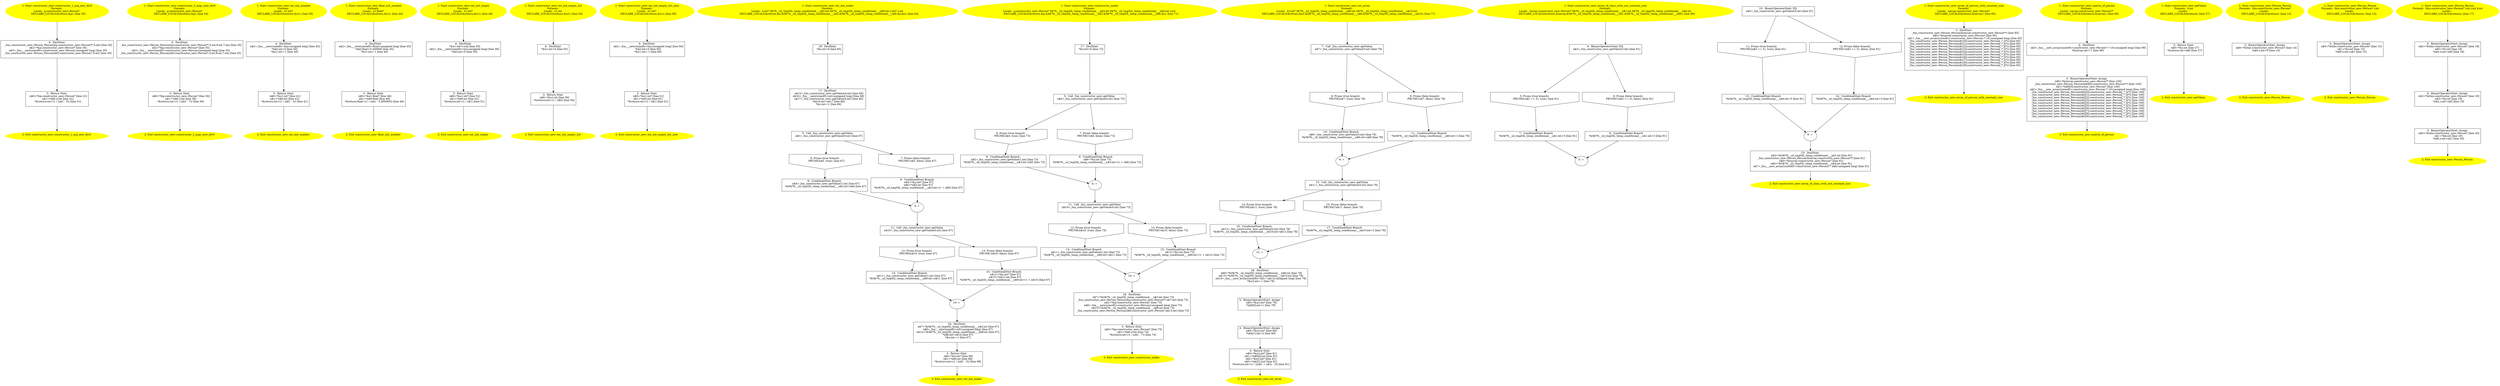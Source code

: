 /* @generated */
digraph iCFG {
"constructor_1_arg_new_div0#constructor_new#_ZN15constructor_new26constructor_1_arg_new_div0Ev.e48b160e92759af5ada2d63fe2aea4ef_1" [label="1: Start constructor_new::constructor_1_arg_new_div0\nFormals: \nLocals:  p:constructor_new::Person* \n   DECLARE_LOCALS(&return,&p); [line 29]\n " color=yellow style=filled]
	

	 "constructor_1_arg_new_div0#constructor_new#_ZN15constructor_new26constructor_1_arg_new_div0Ev.e48b160e92759af5ada2d63fe2aea4ef_1" -> "constructor_1_arg_new_div0#constructor_new#_ZN15constructor_new26constructor_1_arg_new_div0Ev.e48b160e92759af5ada2d63fe2aea4ef_4" ;
"constructor_1_arg_new_div0#constructor_new#_ZN15constructor_new26constructor_1_arg_new_div0Ev.e48b160e92759af5ada2d63fe2aea4ef_2" [label="2: Exit constructor_new::constructor_1_arg_new_div0 \n  " color=yellow style=filled]
	

"constructor_1_arg_new_div0#constructor_new#_ZN15constructor_new26constructor_1_arg_new_div0Ev.e48b160e92759af5ada2d63fe2aea4ef_3" [label="3:  Return Stmt \n   n$0=*&p:constructor_new::Person* [line 31]\n  n$1=*n$0.x:int [line 31]\n  *&return:int=(1 / (n$1 - 5)) [line 31]\n " shape="box"]
	

	 "constructor_1_arg_new_div0#constructor_new#_ZN15constructor_new26constructor_1_arg_new_div0Ev.e48b160e92759af5ada2d63fe2aea4ef_3" -> "constructor_1_arg_new_div0#constructor_new#_ZN15constructor_new26constructor_1_arg_new_div0Ev.e48b160e92759af5ada2d63fe2aea4ef_2" ;
"constructor_1_arg_new_div0#constructor_new#_ZN15constructor_new26constructor_1_arg_new_div0Ev.e48b160e92759af5ada2d63fe2aea4ef_4" [label="4:  DeclStmt \n   _fun_constructor_new::Person_Person(&p:constructor_new::Person**,5:int) [line 30]\n  n$2=*&p:constructor_new::Person* [line 30]\n  n$3=_fun___new(sizeof(t=constructor_new::Person):unsigned long) [line 30]\n  _fun_constructor_new::Person_Person(n$3:constructor_new::Person*,5:int) [line 30]\n " shape="box"]
	

	 "constructor_1_arg_new_div0#constructor_new#_ZN15constructor_new26constructor_1_arg_new_div0Ev.e48b160e92759af5ada2d63fe2aea4ef_4" -> "constructor_1_arg_new_div0#constructor_new#_ZN15constructor_new26constructor_1_arg_new_div0Ev.e48b160e92759af5ada2d63fe2aea4ef_3" ;
"constructor_3_args_new_div0#constructor_new#_ZN15constructor_new27constructor_3_args_new_div0Ev.df5aeff70858c5bbb476055a2255d835_1" [label="1: Start constructor_new::constructor_3_args_new_div0\nFormals: \nLocals:  p:constructor_new::Person* \n   DECLARE_LOCALS(&return,&p); [line 34]\n " color=yellow style=filled]
	

	 "constructor_3_args_new_div0#constructor_new#_ZN15constructor_new27constructor_3_args_new_div0Ev.df5aeff70858c5bbb476055a2255d835_1" -> "constructor_3_args_new_div0#constructor_new#_ZN15constructor_new27constructor_3_args_new_div0Ev.df5aeff70858c5bbb476055a2255d835_4" ;
"constructor_3_args_new_div0#constructor_new#_ZN15constructor_new27constructor_3_args_new_div0Ev.df5aeff70858c5bbb476055a2255d835_2" [label="2: Exit constructor_new::constructor_3_args_new_div0 \n  " color=yellow style=filled]
	

"constructor_3_args_new_div0#constructor_new#_ZN15constructor_new27constructor_3_args_new_div0Ev.df5aeff70858c5bbb476055a2255d835_3" [label="3:  Return Stmt \n   n$0=*&p:constructor_new::Person* [line 36]\n  n$1=*n$0.z:int [line 36]\n  *&return:int=(1 / (n$1 - 7)) [line 36]\n " shape="box"]
	

	 "constructor_3_args_new_div0#constructor_new#_ZN15constructor_new27constructor_3_args_new_div0Ev.df5aeff70858c5bbb476055a2255d835_3" -> "constructor_3_args_new_div0#constructor_new#_ZN15constructor_new27constructor_3_args_new_div0Ev.df5aeff70858c5bbb476055a2255d835_2" ;
"constructor_3_args_new_div0#constructor_new#_ZN15constructor_new27constructor_3_args_new_div0Ev.df5aeff70858c5bbb476055a2255d835_4" [label="4:  DeclStmt \n   _fun_constructor_new::Person_Person(&p:constructor_new::Person**,5:int,6:int,7:int) [line 35]\n  n$2=*&p:constructor_new::Person* [line 35]\n  n$3=_fun___new(sizeof(t=constructor_new::Person):unsigned long) [line 35]\n  _fun_constructor_new::Person_Person(n$3:constructor_new::Person*,5:int,6:int,7:int) [line 35]\n " shape="box"]
	

	 "constructor_3_args_new_div0#constructor_new#_ZN15constructor_new27constructor_3_args_new_div0Ev.df5aeff70858c5bbb476055a2255d835_4" -> "constructor_3_args_new_div0#constructor_new#_ZN15constructor_new27constructor_3_args_new_div0Ev.df5aeff70858c5bbb476055a2255d835_3" ;
"int_init_number#constructor_new#_ZN15constructor_new15int_init_numberEv.74f74b86aa6fe41870b0bdfc0065a8d9_1" [label="1: Start constructor_new::int_init_number\nFormals: \nLocals:  x1:int* \n   DECLARE_LOCALS(&return,&x1); [line 39]\n " color=yellow style=filled]
	

	 "int_init_number#constructor_new#_ZN15constructor_new15int_init_numberEv.74f74b86aa6fe41870b0bdfc0065a8d9_1" -> "int_init_number#constructor_new#_ZN15constructor_new15int_init_numberEv.74f74b86aa6fe41870b0bdfc0065a8d9_4" ;
"int_init_number#constructor_new#_ZN15constructor_new15int_init_numberEv.74f74b86aa6fe41870b0bdfc0065a8d9_2" [label="2: Exit constructor_new::int_init_number \n  " color=yellow style=filled]
	

"int_init_number#constructor_new#_ZN15constructor_new15int_init_numberEv.74f74b86aa6fe41870b0bdfc0065a8d9_3" [label="3:  Return Stmt \n   n$0=*&x1:int* [line 41]\n  n$1=*n$0:int [line 41]\n  *&return:int=(1 / (n$1 - 5)) [line 41]\n " shape="box"]
	

	 "int_init_number#constructor_new#_ZN15constructor_new15int_init_numberEv.74f74b86aa6fe41870b0bdfc0065a8d9_3" -> "int_init_number#constructor_new#_ZN15constructor_new15int_init_numberEv.74f74b86aa6fe41870b0bdfc0065a8d9_2" ;
"int_init_number#constructor_new#_ZN15constructor_new15int_init_numberEv.74f74b86aa6fe41870b0bdfc0065a8d9_4" [label="4:  DeclStmt \n   n$2=_fun___new(sizeof(t=int):unsigned long) [line 40]\n  *n$2:int=5 [line 40]\n  *&x1:int=-1 [line 40]\n " shape="box"]
	

	 "int_init_number#constructor_new#_ZN15constructor_new15int_init_numberEv.74f74b86aa6fe41870b0bdfc0065a8d9_4" -> "int_init_number#constructor_new#_ZN15constructor_new15int_init_numberEv.74f74b86aa6fe41870b0bdfc0065a8d9_3" ;
"float_init_number#constructor_new#_ZN15constructor_new17float_init_numberEv.9d2e3b49e4536b7a481871c0e17cf6ac_1" [label="1: Start constructor_new::float_init_number\nFormals: \nLocals:  x1:float* \n   DECLARE_LOCALS(&return,&x1); [line 44]\n " color=yellow style=filled]
	

	 "float_init_number#constructor_new#_ZN15constructor_new17float_init_numberEv.9d2e3b49e4536b7a481871c0e17cf6ac_1" -> "float_init_number#constructor_new#_ZN15constructor_new17float_init_numberEv.9d2e3b49e4536b7a481871c0e17cf6ac_4" ;
"float_init_number#constructor_new#_ZN15constructor_new17float_init_numberEv.9d2e3b49e4536b7a481871c0e17cf6ac_2" [label="2: Exit constructor_new::float_init_number \n  " color=yellow style=filled]
	

"float_init_number#constructor_new#_ZN15constructor_new17float_init_numberEv.9d2e3b49e4536b7a481871c0e17cf6ac_3" [label="3:  Return Stmt \n   n$0=*&x1:float* [line 46]\n  n$1=*n$0:float [line 46]\n  *&return:float=(1 / (n$1 - 5.400000)) [line 46]\n " shape="box"]
	

	 "float_init_number#constructor_new#_ZN15constructor_new17float_init_numberEv.9d2e3b49e4536b7a481871c0e17cf6ac_3" -> "float_init_number#constructor_new#_ZN15constructor_new17float_init_numberEv.9d2e3b49e4536b7a481871c0e17cf6ac_2" ;
"float_init_number#constructor_new#_ZN15constructor_new17float_init_numberEv.9d2e3b49e4536b7a481871c0e17cf6ac_4" [label="4:  DeclStmt \n   n$2=_fun___new(sizeof(t=float):unsigned long) [line 45]\n  *n$2:float=5.400000 [line 45]\n  *&x1:int=-1 [line 45]\n " shape="box"]
	

	 "float_init_number#constructor_new#_ZN15constructor_new17float_init_numberEv.9d2e3b49e4536b7a481871c0e17cf6ac_4" -> "float_init_number#constructor_new#_ZN15constructor_new17float_init_numberEv.9d2e3b49e4536b7a481871c0e17cf6ac_3" ;
"int_init_empty#constructor_new#_ZN15constructor_new14int_init_emptyEv.046a4172487408e1c4d40e2b9438262c_1" [label="1: Start constructor_new::int_init_empty\nFormals: \nLocals:  x1:int* \n   DECLARE_LOCALS(&return,&x1); [line 49]\n " color=yellow style=filled]
	

	 "int_init_empty#constructor_new#_ZN15constructor_new14int_init_emptyEv.046a4172487408e1c4d40e2b9438262c_1" -> "int_init_empty#constructor_new#_ZN15constructor_new14int_init_emptyEv.046a4172487408e1c4d40e2b9438262c_4" ;
"int_init_empty#constructor_new#_ZN15constructor_new14int_init_emptyEv.046a4172487408e1c4d40e2b9438262c_2" [label="2: Exit constructor_new::int_init_empty \n  " color=yellow style=filled]
	

"int_init_empty#constructor_new#_ZN15constructor_new14int_init_emptyEv.046a4172487408e1c4d40e2b9438262c_3" [label="3:  Return Stmt \n   n$0=*&x1:int* [line 51]\n  n$1=*n$0:int [line 51]\n  *&return:int=(1 / n$1) [line 51]\n " shape="box"]
	

	 "int_init_empty#constructor_new#_ZN15constructor_new14int_init_emptyEv.046a4172487408e1c4d40e2b9438262c_3" -> "int_init_empty#constructor_new#_ZN15constructor_new14int_init_emptyEv.046a4172487408e1c4d40e2b9438262c_2" ;
"int_init_empty#constructor_new#_ZN15constructor_new14int_init_emptyEv.046a4172487408e1c4d40e2b9438262c_4" [label="4:  DeclStmt \n   *&x1:int*=null [line 50]\n  n$2=_fun___new(sizeof(t=int):unsigned long) [line 50]\n  *n$2:int=0 [line 50]\n " shape="box"]
	

	 "int_init_empty#constructor_new#_ZN15constructor_new14int_init_emptyEv.046a4172487408e1c4d40e2b9438262c_4" -> "int_init_empty#constructor_new#_ZN15constructor_new14int_init_emptyEv.046a4172487408e1c4d40e2b9438262c_3" ;
"int_init_empty_list#constructor_new#_ZN15constructor_new19int_init_empty_listEv.539a74a5ac7fdfd34eda993532ee345e_1" [label="1: Start constructor_new::int_init_empty_list\nFormals: \nLocals:  x1:int \n   DECLARE_LOCALS(&return,&x1); [line 54]\n " color=yellow style=filled]
	

	 "int_init_empty_list#constructor_new#_ZN15constructor_new19int_init_empty_listEv.539a74a5ac7fdfd34eda993532ee345e_1" -> "int_init_empty_list#constructor_new#_ZN15constructor_new19int_init_empty_listEv.539a74a5ac7fdfd34eda993532ee345e_4" ;
"int_init_empty_list#constructor_new#_ZN15constructor_new19int_init_empty_listEv.539a74a5ac7fdfd34eda993532ee345e_2" [label="2: Exit constructor_new::int_init_empty_list \n  " color=yellow style=filled]
	

"int_init_empty_list#constructor_new#_ZN15constructor_new19int_init_empty_listEv.539a74a5ac7fdfd34eda993532ee345e_3" [label="3:  Return Stmt \n   n$0=*&x1:int [line 56]\n  *&return:int=(1 / n$0) [line 56]\n " shape="box"]
	

	 "int_init_empty_list#constructor_new#_ZN15constructor_new19int_init_empty_listEv.539a74a5ac7fdfd34eda993532ee345e_3" -> "int_init_empty_list#constructor_new#_ZN15constructor_new19int_init_empty_listEv.539a74a5ac7fdfd34eda993532ee345e_2" ;
"int_init_empty_list#constructor_new#_ZN15constructor_new19int_init_empty_listEv.539a74a5ac7fdfd34eda993532ee345e_4" [label="4:  DeclStmt \n   *&x1:int=0 [line 55]\n " shape="box"]
	

	 "int_init_empty_list#constructor_new#_ZN15constructor_new19int_init_empty_listEv.539a74a5ac7fdfd34eda993532ee345e_4" -> "int_init_empty_list#constructor_new#_ZN15constructor_new19int_init_empty_listEv.539a74a5ac7fdfd34eda993532ee345e_3" ;
"int_init_empty_list_new#constructor_new#_ZN15constructor_new23int_init_empty_list_newEv.f221adb6b6c841b803e147c25d3204de_1" [label="1: Start constructor_new::int_init_empty_list_new\nFormals: \nLocals:  x1:int* \n   DECLARE_LOCALS(&return,&x1); [line 59]\n " color=yellow style=filled]
	

	 "int_init_empty_list_new#constructor_new#_ZN15constructor_new23int_init_empty_list_newEv.f221adb6b6c841b803e147c25d3204de_1" -> "int_init_empty_list_new#constructor_new#_ZN15constructor_new23int_init_empty_list_newEv.f221adb6b6c841b803e147c25d3204de_4" ;
"int_init_empty_list_new#constructor_new#_ZN15constructor_new23int_init_empty_list_newEv.f221adb6b6c841b803e147c25d3204de_2" [label="2: Exit constructor_new::int_init_empty_list_new \n  " color=yellow style=filled]
	

"int_init_empty_list_new#constructor_new#_ZN15constructor_new23int_init_empty_list_newEv.f221adb6b6c841b803e147c25d3204de_3" [label="3:  Return Stmt \n   n$0=*&x1:int* [line 61]\n  n$1=*n$0:int [line 61]\n  *&return:int=(1 / n$1) [line 61]\n " shape="box"]
	

	 "int_init_empty_list_new#constructor_new#_ZN15constructor_new23int_init_empty_list_newEv.f221adb6b6c841b803e147c25d3204de_3" -> "int_init_empty_list_new#constructor_new#_ZN15constructor_new23int_init_empty_list_newEv.f221adb6b6c841b803e147c25d3204de_2" ;
"int_init_empty_list_new#constructor_new#_ZN15constructor_new23int_init_empty_list_newEv.f221adb6b6c841b803e147c25d3204de_4" [label="4:  DeclStmt \n   n$2=_fun___new(sizeof(t=int):unsigned long) [line 60]\n  *n$2:int=0 [line 60]\n  *&x1:int=-1 [line 60]\n " shape="box"]
	

	 "int_init_empty_list_new#constructor_new#_ZN15constructor_new23int_init_empty_list_newEv.f221adb6b6c841b803e147c25d3204de_4" -> "int_init_empty_list_new#constructor_new#_ZN15constructor_new23int_init_empty_list_newEv.f221adb6b6c841b803e147c25d3204de_3" ;
"int_init_nodes#constructor_new#_ZN15constructor_new14int_init_nodesEv.858899e8400ad728f4d32816a5f41567_1" [label="1: Start constructor_new::int_init_nodes\nFormals: \nLocals:  x:int* 0$?%__sil_tmpSIL_temp_conditional___n$2:int 0$?%__sil_tmpSIL_temp_conditional___n$9:int y:int* z:int \n   DECLARE_LOCALS(&return,&x,&0$?%__sil_tmpSIL_temp_conditional___n$2,&0$?%__sil_tmpSIL_temp_conditional___n$9,&y,&z); [line 64]\n " color=yellow style=filled]
	

	 "int_init_nodes#constructor_new#_ZN15constructor_new14int_init_nodesEv.858899e8400ad728f4d32816a5f41567_1" -> "int_init_nodes#constructor_new#_ZN15constructor_new14int_init_nodesEv.858899e8400ad728f4d32816a5f41567_18" ;
"int_init_nodes#constructor_new#_ZN15constructor_new14int_init_nodesEv.858899e8400ad728f4d32816a5f41567_2" [label="2: Exit constructor_new::int_init_nodes \n  " color=yellow style=filled]
	

"int_init_nodes#constructor_new#_ZN15constructor_new14int_init_nodesEv.858899e8400ad728f4d32816a5f41567_3" [label="3:  Return Stmt \n   n$0=*&x:int* [line 68]\n  n$1=*n$0:int [line 68]\n  *&return:int=(1 / (n$1 - 5)) [line 68]\n " shape="box"]
	

	 "int_init_nodes#constructor_new#_ZN15constructor_new14int_init_nodesEv.858899e8400ad728f4d32816a5f41567_3" -> "int_init_nodes#constructor_new#_ZN15constructor_new14int_init_nodesEv.858899e8400ad728f4d32816a5f41567_2" ;
"int_init_nodes#constructor_new#_ZN15constructor_new14int_init_nodesEv.858899e8400ad728f4d32816a5f41567_4" [label="4: + \n  " ]
	

	 "int_init_nodes#constructor_new#_ZN15constructor_new14int_init_nodesEv.858899e8400ad728f4d32816a5f41567_4" -> "int_init_nodes#constructor_new#_ZN15constructor_new14int_init_nodesEv.858899e8400ad728f4d32816a5f41567_11" ;
"int_init_nodes#constructor_new#_ZN15constructor_new14int_init_nodesEv.858899e8400ad728f4d32816a5f41567_5" [label="5:  Call _fun_constructor_new::getValue \n   n$3=_fun_constructor_new::getValue(0:int) [line 67]\n " shape="box"]
	

	 "int_init_nodes#constructor_new#_ZN15constructor_new14int_init_nodesEv.858899e8400ad728f4d32816a5f41567_5" -> "int_init_nodes#constructor_new#_ZN15constructor_new14int_init_nodesEv.858899e8400ad728f4d32816a5f41567_6" ;
	 "int_init_nodes#constructor_new#_ZN15constructor_new14int_init_nodesEv.858899e8400ad728f4d32816a5f41567_5" -> "int_init_nodes#constructor_new#_ZN15constructor_new14int_init_nodesEv.858899e8400ad728f4d32816a5f41567_7" ;
"int_init_nodes#constructor_new#_ZN15constructor_new14int_init_nodesEv.858899e8400ad728f4d32816a5f41567_6" [label="6: Prune (true branch) \n   PRUNE(n$3, true); [line 67]\n " shape="invhouse"]
	

	 "int_init_nodes#constructor_new#_ZN15constructor_new14int_init_nodesEv.858899e8400ad728f4d32816a5f41567_6" -> "int_init_nodes#constructor_new#_ZN15constructor_new14int_init_nodesEv.858899e8400ad728f4d32816a5f41567_8" ;
"int_init_nodes#constructor_new#_ZN15constructor_new14int_init_nodesEv.858899e8400ad728f4d32816a5f41567_7" [label="7: Prune (false branch) \n   PRUNE(!n$3, false); [line 67]\n " shape="invhouse"]
	

	 "int_init_nodes#constructor_new#_ZN15constructor_new14int_init_nodesEv.858899e8400ad728f4d32816a5f41567_7" -> "int_init_nodes#constructor_new#_ZN15constructor_new14int_init_nodesEv.858899e8400ad728f4d32816a5f41567_9" ;
"int_init_nodes#constructor_new#_ZN15constructor_new14int_init_nodesEv.858899e8400ad728f4d32816a5f41567_8" [label="8:  ConditinalStmt Branch \n   n$4=_fun_constructor_new::getValue(1:int) [line 67]\n  *&0$?%__sil_tmpSIL_temp_conditional___n$2:int=n$4 [line 67]\n " shape="box"]
	

	 "int_init_nodes#constructor_new#_ZN15constructor_new14int_init_nodesEv.858899e8400ad728f4d32816a5f41567_8" -> "int_init_nodes#constructor_new#_ZN15constructor_new14int_init_nodesEv.858899e8400ad728f4d32816a5f41567_4" ;
"int_init_nodes#constructor_new#_ZN15constructor_new14int_init_nodesEv.858899e8400ad728f4d32816a5f41567_9" [label="9:  ConditinalStmt Branch \n   n$5=*&y:int* [line 67]\n  n$6=*n$5:int [line 67]\n  *&0$?%__sil_tmpSIL_temp_conditional___n$2:int=(1 + n$6) [line 67]\n " shape="box"]
	

	 "int_init_nodes#constructor_new#_ZN15constructor_new14int_init_nodesEv.858899e8400ad728f4d32816a5f41567_9" -> "int_init_nodes#constructor_new#_ZN15constructor_new14int_init_nodesEv.858899e8400ad728f4d32816a5f41567_4" ;
"int_init_nodes#constructor_new#_ZN15constructor_new14int_init_nodesEv.858899e8400ad728f4d32816a5f41567_10" [label="10: + \n  " ]
	

	 "int_init_nodes#constructor_new#_ZN15constructor_new14int_init_nodesEv.858899e8400ad728f4d32816a5f41567_10" -> "int_init_nodes#constructor_new#_ZN15constructor_new14int_init_nodesEv.858899e8400ad728f4d32816a5f41567_16" ;
"int_init_nodes#constructor_new#_ZN15constructor_new14int_init_nodesEv.858899e8400ad728f4d32816a5f41567_11" [label="11:  Call _fun_constructor_new::getValue \n   n$10=_fun_constructor_new::getValue(0:int) [line 67]\n " shape="box"]
	

	 "int_init_nodes#constructor_new#_ZN15constructor_new14int_init_nodesEv.858899e8400ad728f4d32816a5f41567_11" -> "int_init_nodes#constructor_new#_ZN15constructor_new14int_init_nodesEv.858899e8400ad728f4d32816a5f41567_12" ;
	 "int_init_nodes#constructor_new#_ZN15constructor_new14int_init_nodesEv.858899e8400ad728f4d32816a5f41567_11" -> "int_init_nodes#constructor_new#_ZN15constructor_new14int_init_nodesEv.858899e8400ad728f4d32816a5f41567_13" ;
"int_init_nodes#constructor_new#_ZN15constructor_new14int_init_nodesEv.858899e8400ad728f4d32816a5f41567_12" [label="12: Prune (true branch) \n   PRUNE(n$10, true); [line 67]\n " shape="invhouse"]
	

	 "int_init_nodes#constructor_new#_ZN15constructor_new14int_init_nodesEv.858899e8400ad728f4d32816a5f41567_12" -> "int_init_nodes#constructor_new#_ZN15constructor_new14int_init_nodesEv.858899e8400ad728f4d32816a5f41567_14" ;
"int_init_nodes#constructor_new#_ZN15constructor_new14int_init_nodesEv.858899e8400ad728f4d32816a5f41567_13" [label="13: Prune (false branch) \n   PRUNE(!n$10, false); [line 67]\n " shape="invhouse"]
	

	 "int_init_nodes#constructor_new#_ZN15constructor_new14int_init_nodesEv.858899e8400ad728f4d32816a5f41567_13" -> "int_init_nodes#constructor_new#_ZN15constructor_new14int_init_nodesEv.858899e8400ad728f4d32816a5f41567_15" ;
"int_init_nodes#constructor_new#_ZN15constructor_new14int_init_nodesEv.858899e8400ad728f4d32816a5f41567_14" [label="14:  ConditinalStmt Branch \n   n$11=_fun_constructor_new::getValue(1:int) [line 67]\n  *&0$?%__sil_tmpSIL_temp_conditional___n$9:int=n$11 [line 67]\n " shape="box"]
	

	 "int_init_nodes#constructor_new#_ZN15constructor_new14int_init_nodesEv.858899e8400ad728f4d32816a5f41567_14" -> "int_init_nodes#constructor_new#_ZN15constructor_new14int_init_nodesEv.858899e8400ad728f4d32816a5f41567_10" ;
"int_init_nodes#constructor_new#_ZN15constructor_new14int_init_nodesEv.858899e8400ad728f4d32816a5f41567_15" [label="15:  ConditinalStmt Branch \n   n$12=*&y:int* [line 67]\n  n$13=*n$12:int [line 67]\n  *&0$?%__sil_tmpSIL_temp_conditional___n$9:int=(1 + n$13) [line 67]\n " shape="box"]
	

	 "int_init_nodes#constructor_new#_ZN15constructor_new14int_init_nodesEv.858899e8400ad728f4d32816a5f41567_15" -> "int_init_nodes#constructor_new#_ZN15constructor_new14int_init_nodesEv.858899e8400ad728f4d32816a5f41567_10" ;
"int_init_nodes#constructor_new#_ZN15constructor_new14int_init_nodesEv.858899e8400ad728f4d32816a5f41567_16" [label="16:  DeclStmt \n   n$7=*&0$?%__sil_tmpSIL_temp_conditional___n$2:int [line 67]\n  n$8=_fun___new(sizeof(t=int):unsigned long) [line 67]\n  n$14=*&0$?%__sil_tmpSIL_temp_conditional___n$9:int [line 67]\n  *n$8:int=n$14 [line 67]\n  *&x:int=-1 [line 67]\n " shape="box"]
	

	 "int_init_nodes#constructor_new#_ZN15constructor_new14int_init_nodesEv.858899e8400ad728f4d32816a5f41567_16" -> "int_init_nodes#constructor_new#_ZN15constructor_new14int_init_nodesEv.858899e8400ad728f4d32816a5f41567_3" ;
"int_init_nodes#constructor_new#_ZN15constructor_new14int_init_nodesEv.858899e8400ad728f4d32816a5f41567_17" [label="17:  DeclStmt \n   n$15=_fun_constructor_new::getValue(4:int) [line 66]\n  n$16=_fun___new(sizeof(t=int):unsigned long) [line 66]\n  n$17=_fun_constructor_new::getValue(4:int) [line 66]\n  *n$16:int=n$17 [line 66]\n  *&y:int=-1 [line 66]\n " shape="box"]
	

	 "int_init_nodes#constructor_new#_ZN15constructor_new14int_init_nodesEv.858899e8400ad728f4d32816a5f41567_17" -> "int_init_nodes#constructor_new#_ZN15constructor_new14int_init_nodesEv.858899e8400ad728f4d32816a5f41567_5" ;
"int_init_nodes#constructor_new#_ZN15constructor_new14int_init_nodesEv.858899e8400ad728f4d32816a5f41567_18" [label="18:  DeclStmt \n   *&z:int=6 [line 65]\n " shape="box"]
	

	 "int_init_nodes#constructor_new#_ZN15constructor_new14int_init_nodesEv.858899e8400ad728f4d32816a5f41567_18" -> "int_init_nodes#constructor_new#_ZN15constructor_new14int_init_nodesEv.858899e8400ad728f4d32816a5f41567_17" ;
"constructor_nodes#constructor_new#_ZN15constructor_new17constructor_nodesEv.5507b612f713c15c069700c4572bd706_1" [label="1: Start constructor_new::constructor_nodes\nFormals: \nLocals:  p:constructor_new::Person* 0$?%__sil_tmpSIL_temp_conditional___n$3:int 0$?%__sil_tmpSIL_temp_conditional___n$9:int z:int \n   DECLARE_LOCALS(&return,&p,&0$?%__sil_tmpSIL_temp_conditional___n$3,&0$?%__sil_tmpSIL_temp_conditional___n$9,&z); [line 71]\n " color=yellow style=filled]
	

	 "constructor_nodes#constructor_new#_ZN15constructor_new17constructor_nodesEv.5507b612f713c15c069700c4572bd706_1" -> "constructor_nodes#constructor_new#_ZN15constructor_new17constructor_nodesEv.5507b612f713c15c069700c4572bd706_17" ;
"constructor_nodes#constructor_new#_ZN15constructor_new17constructor_nodesEv.5507b612f713c15c069700c4572bd706_2" [label="2: Exit constructor_new::constructor_nodes \n  " color=yellow style=filled]
	

"constructor_nodes#constructor_new#_ZN15constructor_new17constructor_nodesEv.5507b612f713c15c069700c4572bd706_3" [label="3:  Return Stmt \n   n$0=*&p:constructor_new::Person* [line 74]\n  n$1=*n$0.x:int [line 74]\n  *&return:int=(1 / (n$1 - 7)) [line 74]\n " shape="box"]
	

	 "constructor_nodes#constructor_new#_ZN15constructor_new17constructor_nodesEv.5507b612f713c15c069700c4572bd706_3" -> "constructor_nodes#constructor_new#_ZN15constructor_new17constructor_nodesEv.5507b612f713c15c069700c4572bd706_2" ;
"constructor_nodes#constructor_new#_ZN15constructor_new17constructor_nodesEv.5507b612f713c15c069700c4572bd706_4" [label="4: + \n  " ]
	

	 "constructor_nodes#constructor_new#_ZN15constructor_new17constructor_nodesEv.5507b612f713c15c069700c4572bd706_4" -> "constructor_nodes#constructor_new#_ZN15constructor_new17constructor_nodesEv.5507b612f713c15c069700c4572bd706_11" ;
"constructor_nodes#constructor_new#_ZN15constructor_new17constructor_nodesEv.5507b612f713c15c069700c4572bd706_5" [label="5:  Call _fun_constructor_new::getValue \n   n$4=_fun_constructor_new::getValue(0:int) [line 73]\n " shape="box"]
	

	 "constructor_nodes#constructor_new#_ZN15constructor_new17constructor_nodesEv.5507b612f713c15c069700c4572bd706_5" -> "constructor_nodes#constructor_new#_ZN15constructor_new17constructor_nodesEv.5507b612f713c15c069700c4572bd706_6" ;
	 "constructor_nodes#constructor_new#_ZN15constructor_new17constructor_nodesEv.5507b612f713c15c069700c4572bd706_5" -> "constructor_nodes#constructor_new#_ZN15constructor_new17constructor_nodesEv.5507b612f713c15c069700c4572bd706_7" ;
"constructor_nodes#constructor_new#_ZN15constructor_new17constructor_nodesEv.5507b612f713c15c069700c4572bd706_6" [label="6: Prune (true branch) \n   PRUNE(n$4, true); [line 73]\n " shape="invhouse"]
	

	 "constructor_nodes#constructor_new#_ZN15constructor_new17constructor_nodesEv.5507b612f713c15c069700c4572bd706_6" -> "constructor_nodes#constructor_new#_ZN15constructor_new17constructor_nodesEv.5507b612f713c15c069700c4572bd706_8" ;
"constructor_nodes#constructor_new#_ZN15constructor_new17constructor_nodesEv.5507b612f713c15c069700c4572bd706_7" [label="7: Prune (false branch) \n   PRUNE(!n$4, false); [line 73]\n " shape="invhouse"]
	

	 "constructor_nodes#constructor_new#_ZN15constructor_new17constructor_nodesEv.5507b612f713c15c069700c4572bd706_7" -> "constructor_nodes#constructor_new#_ZN15constructor_new17constructor_nodesEv.5507b612f713c15c069700c4572bd706_9" ;
"constructor_nodes#constructor_new#_ZN15constructor_new17constructor_nodesEv.5507b612f713c15c069700c4572bd706_8" [label="8:  ConditinalStmt Branch \n   n$5=_fun_constructor_new::getValue(1:int) [line 73]\n  *&0$?%__sil_tmpSIL_temp_conditional___n$3:int=n$5 [line 73]\n " shape="box"]
	

	 "constructor_nodes#constructor_new#_ZN15constructor_new17constructor_nodesEv.5507b612f713c15c069700c4572bd706_8" -> "constructor_nodes#constructor_new#_ZN15constructor_new17constructor_nodesEv.5507b612f713c15c069700c4572bd706_4" ;
"constructor_nodes#constructor_new#_ZN15constructor_new17constructor_nodesEv.5507b612f713c15c069700c4572bd706_9" [label="9:  ConditinalStmt Branch \n   n$6=*&z:int [line 73]\n  *&0$?%__sil_tmpSIL_temp_conditional___n$3:int=(1 + n$6) [line 73]\n " shape="box"]
	

	 "constructor_nodes#constructor_new#_ZN15constructor_new17constructor_nodesEv.5507b612f713c15c069700c4572bd706_9" -> "constructor_nodes#constructor_new#_ZN15constructor_new17constructor_nodesEv.5507b612f713c15c069700c4572bd706_4" ;
"constructor_nodes#constructor_new#_ZN15constructor_new17constructor_nodesEv.5507b612f713c15c069700c4572bd706_10" [label="10: + \n  " ]
	

	 "constructor_nodes#constructor_new#_ZN15constructor_new17constructor_nodesEv.5507b612f713c15c069700c4572bd706_10" -> "constructor_nodes#constructor_new#_ZN15constructor_new17constructor_nodesEv.5507b612f713c15c069700c4572bd706_16" ;
"constructor_nodes#constructor_new#_ZN15constructor_new17constructor_nodesEv.5507b612f713c15c069700c4572bd706_11" [label="11:  Call _fun_constructor_new::getValue \n   n$10=_fun_constructor_new::getValue(0:int) [line 73]\n " shape="box"]
	

	 "constructor_nodes#constructor_new#_ZN15constructor_new17constructor_nodesEv.5507b612f713c15c069700c4572bd706_11" -> "constructor_nodes#constructor_new#_ZN15constructor_new17constructor_nodesEv.5507b612f713c15c069700c4572bd706_12" ;
	 "constructor_nodes#constructor_new#_ZN15constructor_new17constructor_nodesEv.5507b612f713c15c069700c4572bd706_11" -> "constructor_nodes#constructor_new#_ZN15constructor_new17constructor_nodesEv.5507b612f713c15c069700c4572bd706_13" ;
"constructor_nodes#constructor_new#_ZN15constructor_new17constructor_nodesEv.5507b612f713c15c069700c4572bd706_12" [label="12: Prune (true branch) \n   PRUNE(n$10, true); [line 73]\n " shape="invhouse"]
	

	 "constructor_nodes#constructor_new#_ZN15constructor_new17constructor_nodesEv.5507b612f713c15c069700c4572bd706_12" -> "constructor_nodes#constructor_new#_ZN15constructor_new17constructor_nodesEv.5507b612f713c15c069700c4572bd706_14" ;
"constructor_nodes#constructor_new#_ZN15constructor_new17constructor_nodesEv.5507b612f713c15c069700c4572bd706_13" [label="13: Prune (false branch) \n   PRUNE(!n$10, false); [line 73]\n " shape="invhouse"]
	

	 "constructor_nodes#constructor_new#_ZN15constructor_new17constructor_nodesEv.5507b612f713c15c069700c4572bd706_13" -> "constructor_nodes#constructor_new#_ZN15constructor_new17constructor_nodesEv.5507b612f713c15c069700c4572bd706_15" ;
"constructor_nodes#constructor_new#_ZN15constructor_new17constructor_nodesEv.5507b612f713c15c069700c4572bd706_14" [label="14:  ConditinalStmt Branch \n   n$11=_fun_constructor_new::getValue(1:int) [line 73]\n  *&0$?%__sil_tmpSIL_temp_conditional___n$9:int=n$11 [line 73]\n " shape="box"]
	

	 "constructor_nodes#constructor_new#_ZN15constructor_new17constructor_nodesEv.5507b612f713c15c069700c4572bd706_14" -> "constructor_nodes#constructor_new#_ZN15constructor_new17constructor_nodesEv.5507b612f713c15c069700c4572bd706_10" ;
"constructor_nodes#constructor_new#_ZN15constructor_new17constructor_nodesEv.5507b612f713c15c069700c4572bd706_15" [label="15:  ConditinalStmt Branch \n   n$12=*&z:int [line 73]\n  *&0$?%__sil_tmpSIL_temp_conditional___n$9:int=(1 + n$12) [line 73]\n " shape="box"]
	

	 "constructor_nodes#constructor_new#_ZN15constructor_new17constructor_nodesEv.5507b612f713c15c069700c4572bd706_15" -> "constructor_nodes#constructor_new#_ZN15constructor_new17constructor_nodesEv.5507b612f713c15c069700c4572bd706_10" ;
"constructor_nodes#constructor_new#_ZN15constructor_new17constructor_nodesEv.5507b612f713c15c069700c4572bd706_16" [label="16:  DeclStmt \n   n$7=*&0$?%__sil_tmpSIL_temp_conditional___n$3:int [line 73]\n  _fun_constructor_new::Person_Person(&p:constructor_new::Person**,n$7:int) [line 73]\n  n$2=*&p:constructor_new::Person* [line 73]\n  n$8=_fun___new(sizeof(t=constructor_new::Person):unsigned long) [line 73]\n  n$13=*&0$?%__sil_tmpSIL_temp_conditional___n$9:int [line 73]\n  _fun_constructor_new::Person_Person(n$8:constructor_new::Person*,n$13:int) [line 73]\n " shape="box"]
	

	 "constructor_nodes#constructor_new#_ZN15constructor_new17constructor_nodesEv.5507b612f713c15c069700c4572bd706_16" -> "constructor_nodes#constructor_new#_ZN15constructor_new17constructor_nodesEv.5507b612f713c15c069700c4572bd706_3" ;
"constructor_nodes#constructor_new#_ZN15constructor_new17constructor_nodesEv.5507b612f713c15c069700c4572bd706_17" [label="17:  DeclStmt \n   *&z:int=6 [line 72]\n " shape="box"]
	

	 "constructor_nodes#constructor_new#_ZN15constructor_new17constructor_nodesEv.5507b612f713c15c069700c4572bd706_17" -> "constructor_nodes#constructor_new#_ZN15constructor_new17constructor_nodesEv.5507b612f713c15c069700c4572bd706_5" ;
"int_array#constructor_new#_ZN15constructor_new9int_arrayEv.a50200812a1b313e9b04a48becffcace_1" [label="1: Start constructor_new::int_array\nFormals: \nLocals:  x2:int* 0$?%__sil_tmpSIL_temp_conditional___n$6:int 0$?%__sil_tmpSIL_temp_conditional___n$10:int \n   DECLARE_LOCALS(&return,&x2,&0$?%__sil_tmpSIL_temp_conditional___n$6,&0$?%__sil_tmpSIL_temp_conditional___n$10); [line 77]\n " color=yellow style=filled]
	

	 "int_array#constructor_new#_ZN15constructor_new9int_arrayEv.a50200812a1b313e9b04a48becffcace_1" -> "int_array#constructor_new#_ZN15constructor_new9int_arrayEv.a50200812a1b313e9b04a48becffcace_7" ;
"int_array#constructor_new#_ZN15constructor_new9int_arrayEv.a50200812a1b313e9b04a48becffcace_2" [label="2: Exit constructor_new::int_array \n  " color=yellow style=filled]
	

"int_array#constructor_new#_ZN15constructor_new9int_arrayEv.a50200812a1b313e9b04a48becffcace_3" [label="3:  Return Stmt \n   n$0=*&x2:int* [line 81]\n  n$1=*n$0[0]:int [line 81]\n  n$2=*&x2:int* [line 81]\n  n$3=*n$2[1]:int [line 81]\n  *&return:int=(1 / ((n$1 + n$3) - 3)) [line 81]\n " shape="box"]
	

	 "int_array#constructor_new#_ZN15constructor_new9int_arrayEv.a50200812a1b313e9b04a48becffcace_3" -> "int_array#constructor_new#_ZN15constructor_new9int_arrayEv.a50200812a1b313e9b04a48becffcace_2" ;
"int_array#constructor_new#_ZN15constructor_new9int_arrayEv.a50200812a1b313e9b04a48becffcace_4" [label="4:  BinaryOperatorStmt: Assign \n   n$4=*&x2:int* [line 80]\n  *n$4[1]:int=2 [line 80]\n " shape="box"]
	

	 "int_array#constructor_new#_ZN15constructor_new9int_arrayEv.a50200812a1b313e9b04a48becffcace_4" -> "int_array#constructor_new#_ZN15constructor_new9int_arrayEv.a50200812a1b313e9b04a48becffcace_3" ;
"int_array#constructor_new#_ZN15constructor_new9int_arrayEv.a50200812a1b313e9b04a48becffcace_5" [label="5:  BinaryOperatorStmt: Assign \n   n$5=*&x2:int* [line 79]\n  *n$5[0]:int=1 [line 79]\n " shape="box"]
	

	 "int_array#constructor_new#_ZN15constructor_new9int_arrayEv.a50200812a1b313e9b04a48becffcace_5" -> "int_array#constructor_new#_ZN15constructor_new9int_arrayEv.a50200812a1b313e9b04a48becffcace_4" ;
"int_array#constructor_new#_ZN15constructor_new9int_arrayEv.a50200812a1b313e9b04a48becffcace_6" [label="6: + \n  " ]
	

	 "int_array#constructor_new#_ZN15constructor_new9int_arrayEv.a50200812a1b313e9b04a48becffcace_6" -> "int_array#constructor_new#_ZN15constructor_new9int_arrayEv.a50200812a1b313e9b04a48becffcace_13" ;
"int_array#constructor_new#_ZN15constructor_new9int_arrayEv.a50200812a1b313e9b04a48becffcace_7" [label="7:  Call _fun_constructor_new::getValue \n   n$7=_fun_constructor_new::getValue(5:int) [line 78]\n " shape="box"]
	

	 "int_array#constructor_new#_ZN15constructor_new9int_arrayEv.a50200812a1b313e9b04a48becffcace_7" -> "int_array#constructor_new#_ZN15constructor_new9int_arrayEv.a50200812a1b313e9b04a48becffcace_8" ;
	 "int_array#constructor_new#_ZN15constructor_new9int_arrayEv.a50200812a1b313e9b04a48becffcace_7" -> "int_array#constructor_new#_ZN15constructor_new9int_arrayEv.a50200812a1b313e9b04a48becffcace_9" ;
"int_array#constructor_new#_ZN15constructor_new9int_arrayEv.a50200812a1b313e9b04a48becffcace_8" [label="8: Prune (true branch) \n   PRUNE(n$7, true); [line 78]\n " shape="invhouse"]
	

	 "int_array#constructor_new#_ZN15constructor_new9int_arrayEv.a50200812a1b313e9b04a48becffcace_8" -> "int_array#constructor_new#_ZN15constructor_new9int_arrayEv.a50200812a1b313e9b04a48becffcace_10" ;
"int_array#constructor_new#_ZN15constructor_new9int_arrayEv.a50200812a1b313e9b04a48becffcace_9" [label="9: Prune (false branch) \n   PRUNE(!n$7, false); [line 78]\n " shape="invhouse"]
	

	 "int_array#constructor_new#_ZN15constructor_new9int_arrayEv.a50200812a1b313e9b04a48becffcace_9" -> "int_array#constructor_new#_ZN15constructor_new9int_arrayEv.a50200812a1b313e9b04a48becffcace_11" ;
"int_array#constructor_new#_ZN15constructor_new9int_arrayEv.a50200812a1b313e9b04a48becffcace_10" [label="10:  ConditinalStmt Branch \n   n$8=_fun_constructor_new::getValue(5:int) [line 78]\n  *&0$?%__sil_tmpSIL_temp_conditional___n$6:int=n$8 [line 78]\n " shape="box"]
	

	 "int_array#constructor_new#_ZN15constructor_new9int_arrayEv.a50200812a1b313e9b04a48becffcace_10" -> "int_array#constructor_new#_ZN15constructor_new9int_arrayEv.a50200812a1b313e9b04a48becffcace_6" ;
"int_array#constructor_new#_ZN15constructor_new9int_arrayEv.a50200812a1b313e9b04a48becffcace_11" [label="11:  ConditinalStmt Branch \n   *&0$?%__sil_tmpSIL_temp_conditional___n$6:int=3 [line 78]\n " shape="box"]
	

	 "int_array#constructor_new#_ZN15constructor_new9int_arrayEv.a50200812a1b313e9b04a48becffcace_11" -> "int_array#constructor_new#_ZN15constructor_new9int_arrayEv.a50200812a1b313e9b04a48becffcace_6" ;
"int_array#constructor_new#_ZN15constructor_new9int_arrayEv.a50200812a1b313e9b04a48becffcace_12" [label="12: + \n  " ]
	

	 "int_array#constructor_new#_ZN15constructor_new9int_arrayEv.a50200812a1b313e9b04a48becffcace_12" -> "int_array#constructor_new#_ZN15constructor_new9int_arrayEv.a50200812a1b313e9b04a48becffcace_18" ;
"int_array#constructor_new#_ZN15constructor_new9int_arrayEv.a50200812a1b313e9b04a48becffcace_13" [label="13:  Call _fun_constructor_new::getValue \n   n$11=_fun_constructor_new::getValue(5:int) [line 78]\n " shape="box"]
	

	 "int_array#constructor_new#_ZN15constructor_new9int_arrayEv.a50200812a1b313e9b04a48becffcace_13" -> "int_array#constructor_new#_ZN15constructor_new9int_arrayEv.a50200812a1b313e9b04a48becffcace_14" ;
	 "int_array#constructor_new#_ZN15constructor_new9int_arrayEv.a50200812a1b313e9b04a48becffcace_13" -> "int_array#constructor_new#_ZN15constructor_new9int_arrayEv.a50200812a1b313e9b04a48becffcace_15" ;
"int_array#constructor_new#_ZN15constructor_new9int_arrayEv.a50200812a1b313e9b04a48becffcace_14" [label="14: Prune (true branch) \n   PRUNE(n$11, true); [line 78]\n " shape="invhouse"]
	

	 "int_array#constructor_new#_ZN15constructor_new9int_arrayEv.a50200812a1b313e9b04a48becffcace_14" -> "int_array#constructor_new#_ZN15constructor_new9int_arrayEv.a50200812a1b313e9b04a48becffcace_16" ;
"int_array#constructor_new#_ZN15constructor_new9int_arrayEv.a50200812a1b313e9b04a48becffcace_15" [label="15: Prune (false branch) \n   PRUNE(!n$11, false); [line 78]\n " shape="invhouse"]
	

	 "int_array#constructor_new#_ZN15constructor_new9int_arrayEv.a50200812a1b313e9b04a48becffcace_15" -> "int_array#constructor_new#_ZN15constructor_new9int_arrayEv.a50200812a1b313e9b04a48becffcace_17" ;
"int_array#constructor_new#_ZN15constructor_new9int_arrayEv.a50200812a1b313e9b04a48becffcace_16" [label="16:  ConditinalStmt Branch \n   n$12=_fun_constructor_new::getValue(5:int) [line 78]\n  *&0$?%__sil_tmpSIL_temp_conditional___n$10:int=n$12 [line 78]\n " shape="box"]
	

	 "int_array#constructor_new#_ZN15constructor_new9int_arrayEv.a50200812a1b313e9b04a48becffcace_16" -> "int_array#constructor_new#_ZN15constructor_new9int_arrayEv.a50200812a1b313e9b04a48becffcace_12" ;
"int_array#constructor_new#_ZN15constructor_new9int_arrayEv.a50200812a1b313e9b04a48becffcace_17" [label="17:  ConditinalStmt Branch \n   *&0$?%__sil_tmpSIL_temp_conditional___n$10:int=3 [line 78]\n " shape="box"]
	

	 "int_array#constructor_new#_ZN15constructor_new9int_arrayEv.a50200812a1b313e9b04a48becffcace_17" -> "int_array#constructor_new#_ZN15constructor_new9int_arrayEv.a50200812a1b313e9b04a48becffcace_12" ;
"int_array#constructor_new#_ZN15constructor_new9int_arrayEv.a50200812a1b313e9b04a48becffcace_18" [label="18:  DeclStmt \n   n$9=*&0$?%__sil_tmpSIL_temp_conditional___n$6:int [line 78]\n  n$13=*&0$?%__sil_tmpSIL_temp_conditional___n$10:int [line 78]\n  n$14=_fun___new_array((sizeof(t=int) * n$13):unsigned long) [line 78]\n  *&x2:int=-1 [line 78]\n " shape="box"]
	

	 "int_array#constructor_new#_ZN15constructor_new9int_arrayEv.a50200812a1b313e9b04a48becffcace_18" -> "int_array#constructor_new#_ZN15constructor_new9int_arrayEv.a50200812a1b313e9b04a48becffcace_5" ;
"array_of_class_with_not_constant_size#constructor_new#_ZN15constructor_new37array_of_class_with_not_.2dafa043eedc2a4cf36407ab92f39294_1" [label="1: Start constructor_new::array_of_class_with_not_constant_size\nFormals: \nLocals:  tarray:constructor_new::Person* 0$?%__sil_tmpSIL_temp_conditional___n$1:int 0$?%__sil_tmpSIL_temp_conditional___n$4:int \n   DECLARE_LOCALS(&return,&tarray,&0$?%__sil_tmpSIL_temp_conditional___n$1,&0$?%__sil_tmpSIL_temp_conditional___n$4); [line 90]\n " color=yellow style=filled]
	

	 "array_of_class_with_not_constant_size#constructor_new#_ZN15constructor_new37array_of_class_with_not_.2dafa043eedc2a4cf36407ab92f39294_1" -> "array_of_class_with_not_constant_size#constructor_new#_ZN15constructor_new37array_of_class_with_not_.2dafa043eedc2a4cf36407ab92f39294_4" ;
"array_of_class_with_not_constant_size#constructor_new#_ZN15constructor_new37array_of_class_with_not_.2dafa043eedc2a4cf36407ab92f39294_2" [label="2: Exit constructor_new::array_of_class_with_not_constant_size \n  " color=yellow style=filled]
	

"array_of_class_with_not_constant_size#constructor_new#_ZN15constructor_new37array_of_class_with_not_.2dafa043eedc2a4cf36407ab92f39294_3" [label="3: + \n  " ]
	

"array_of_class_with_not_constant_size#constructor_new#_ZN15constructor_new37array_of_class_with_not_.2dafa043eedc2a4cf36407ab92f39294_4" [label="4:  BinaryOperatorStmt: EQ \n   n$2=_fun_constructor_new::getValue(5:int) [line 91]\n " shape="box"]
	

	 "array_of_class_with_not_constant_size#constructor_new#_ZN15constructor_new37array_of_class_with_not_.2dafa043eedc2a4cf36407ab92f39294_4" -> "array_of_class_with_not_constant_size#constructor_new#_ZN15constructor_new37array_of_class_with_not_.2dafa043eedc2a4cf36407ab92f39294_5" ;
	 "array_of_class_with_not_constant_size#constructor_new#_ZN15constructor_new37array_of_class_with_not_.2dafa043eedc2a4cf36407ab92f39294_4" -> "array_of_class_with_not_constant_size#constructor_new#_ZN15constructor_new37array_of_class_with_not_.2dafa043eedc2a4cf36407ab92f39294_6" ;
"array_of_class_with_not_constant_size#constructor_new#_ZN15constructor_new37array_of_class_with_not_.2dafa043eedc2a4cf36407ab92f39294_5" [label="5: Prune (true branch) \n   PRUNE((n$2 == 5), true); [line 91]\n " shape="invhouse"]
	

	 "array_of_class_with_not_constant_size#constructor_new#_ZN15constructor_new37array_of_class_with_not_.2dafa043eedc2a4cf36407ab92f39294_5" -> "array_of_class_with_not_constant_size#constructor_new#_ZN15constructor_new37array_of_class_with_not_.2dafa043eedc2a4cf36407ab92f39294_7" ;
"array_of_class_with_not_constant_size#constructor_new#_ZN15constructor_new37array_of_class_with_not_.2dafa043eedc2a4cf36407ab92f39294_6" [label="6: Prune (false branch) \n   PRUNE(!(n$2 == 5), false); [line 91]\n " shape="invhouse"]
	

	 "array_of_class_with_not_constant_size#constructor_new#_ZN15constructor_new37array_of_class_with_not_.2dafa043eedc2a4cf36407ab92f39294_6" -> "array_of_class_with_not_constant_size#constructor_new#_ZN15constructor_new37array_of_class_with_not_.2dafa043eedc2a4cf36407ab92f39294_8" ;
"array_of_class_with_not_constant_size#constructor_new#_ZN15constructor_new37array_of_class_with_not_.2dafa043eedc2a4cf36407ab92f39294_7" [label="7:  ConditinalStmt Branch \n   *&0$?%__sil_tmpSIL_temp_conditional___n$1:int=5 [line 91]\n " shape="box"]
	

	 "array_of_class_with_not_constant_size#constructor_new#_ZN15constructor_new37array_of_class_with_not_.2dafa043eedc2a4cf36407ab92f39294_7" -> "array_of_class_with_not_constant_size#constructor_new#_ZN15constructor_new37array_of_class_with_not_.2dafa043eedc2a4cf36407ab92f39294_3" ;
"array_of_class_with_not_constant_size#constructor_new#_ZN15constructor_new37array_of_class_with_not_.2dafa043eedc2a4cf36407ab92f39294_8" [label="8:  ConditinalStmt Branch \n   *&0$?%__sil_tmpSIL_temp_conditional___n$1:int=3 [line 91]\n " shape="box"]
	

	 "array_of_class_with_not_constant_size#constructor_new#_ZN15constructor_new37array_of_class_with_not_.2dafa043eedc2a4cf36407ab92f39294_8" -> "array_of_class_with_not_constant_size#constructor_new#_ZN15constructor_new37array_of_class_with_not_.2dafa043eedc2a4cf36407ab92f39294_3" ;
"array_of_class_with_not_constant_size#constructor_new#_ZN15constructor_new37array_of_class_with_not_.2dafa043eedc2a4cf36407ab92f39294_9" [label="9: + \n  " ]
	

	 "array_of_class_with_not_constant_size#constructor_new#_ZN15constructor_new37array_of_class_with_not_.2dafa043eedc2a4cf36407ab92f39294_9" -> "array_of_class_with_not_constant_size#constructor_new#_ZN15constructor_new37array_of_class_with_not_.2dafa043eedc2a4cf36407ab92f39294_15" ;
"array_of_class_with_not_constant_size#constructor_new#_ZN15constructor_new37array_of_class_with_not_.2dafa043eedc2a4cf36407ab92f39294_10" [label="10:  BinaryOperatorStmt: EQ \n   n$5=_fun_constructor_new::getValue(5:int) [line 91]\n " shape="box"]
	

	 "array_of_class_with_not_constant_size#constructor_new#_ZN15constructor_new37array_of_class_with_not_.2dafa043eedc2a4cf36407ab92f39294_10" -> "array_of_class_with_not_constant_size#constructor_new#_ZN15constructor_new37array_of_class_with_not_.2dafa043eedc2a4cf36407ab92f39294_11" ;
	 "array_of_class_with_not_constant_size#constructor_new#_ZN15constructor_new37array_of_class_with_not_.2dafa043eedc2a4cf36407ab92f39294_10" -> "array_of_class_with_not_constant_size#constructor_new#_ZN15constructor_new37array_of_class_with_not_.2dafa043eedc2a4cf36407ab92f39294_12" ;
"array_of_class_with_not_constant_size#constructor_new#_ZN15constructor_new37array_of_class_with_not_.2dafa043eedc2a4cf36407ab92f39294_11" [label="11: Prune (true branch) \n   PRUNE((n$5 == 5), true); [line 91]\n " shape="invhouse"]
	

	 "array_of_class_with_not_constant_size#constructor_new#_ZN15constructor_new37array_of_class_with_not_.2dafa043eedc2a4cf36407ab92f39294_11" -> "array_of_class_with_not_constant_size#constructor_new#_ZN15constructor_new37array_of_class_with_not_.2dafa043eedc2a4cf36407ab92f39294_13" ;
"array_of_class_with_not_constant_size#constructor_new#_ZN15constructor_new37array_of_class_with_not_.2dafa043eedc2a4cf36407ab92f39294_12" [label="12: Prune (false branch) \n   PRUNE(!(n$5 == 5), false); [line 91]\n " shape="invhouse"]
	

	 "array_of_class_with_not_constant_size#constructor_new#_ZN15constructor_new37array_of_class_with_not_.2dafa043eedc2a4cf36407ab92f39294_12" -> "array_of_class_with_not_constant_size#constructor_new#_ZN15constructor_new37array_of_class_with_not_.2dafa043eedc2a4cf36407ab92f39294_14" ;
"array_of_class_with_not_constant_size#constructor_new#_ZN15constructor_new37array_of_class_with_not_.2dafa043eedc2a4cf36407ab92f39294_13" [label="13:  ConditinalStmt Branch \n   *&0$?%__sil_tmpSIL_temp_conditional___n$4:int=5 [line 91]\n " shape="box"]
	

	 "array_of_class_with_not_constant_size#constructor_new#_ZN15constructor_new37array_of_class_with_not_.2dafa043eedc2a4cf36407ab92f39294_13" -> "array_of_class_with_not_constant_size#constructor_new#_ZN15constructor_new37array_of_class_with_not_.2dafa043eedc2a4cf36407ab92f39294_9" ;
"array_of_class_with_not_constant_size#constructor_new#_ZN15constructor_new37array_of_class_with_not_.2dafa043eedc2a4cf36407ab92f39294_14" [label="14:  ConditinalStmt Branch \n   *&0$?%__sil_tmpSIL_temp_conditional___n$4:int=3 [line 91]\n " shape="box"]
	

	 "array_of_class_with_not_constant_size#constructor_new#_ZN15constructor_new37array_of_class_with_not_.2dafa043eedc2a4cf36407ab92f39294_14" -> "array_of_class_with_not_constant_size#constructor_new#_ZN15constructor_new37array_of_class_with_not_.2dafa043eedc2a4cf36407ab92f39294_9" ;
"array_of_class_with_not_constant_size#constructor_new#_ZN15constructor_new37array_of_class_with_not_.2dafa043eedc2a4cf36407ab92f39294_15" [label="15:  DeclStmt \n   n$3=*&0$?%__sil_tmpSIL_temp_conditional___n$1:int [line 91]\n  _fun_constructor_new::Person_Person(&tarray:constructor_new::Person**) [line 91]\n  n$0=*&tarray:constructor_new::Person* [line 91]\n  n$6=*&0$?%__sil_tmpSIL_temp_conditional___n$4:int [line 91]\n  n$7=_fun___new_array((sizeof(t=constructor_new::Person) * n$6):unsigned long) [line 91]\n " shape="box"]
	

	 "array_of_class_with_not_constant_size#constructor_new#_ZN15constructor_new37array_of_class_with_not_.2dafa043eedc2a4cf36407ab92f39294_15" -> "array_of_class_with_not_constant_size#constructor_new#_ZN15constructor_new37array_of_class_with_not_.2dafa043eedc2a4cf36407ab92f39294_2" ;
"array_of_person_with_constant_size#constructor_new#_ZN15constructor_new34array_of_person_with_consta.216f1e02a6e135eec1b8bbd6115403a9_1" [label="1: Start constructor_new::array_of_person_with_constant_size\nFormals: \nLocals:  tarray:constructor_new::Person* \n   DECLARE_LOCALS(&return,&tarray); [line 95]\n " color=yellow style=filled]
	

	 "array_of_person_with_constant_size#constructor_new#_ZN15constructor_new34array_of_person_with_consta.216f1e02a6e135eec1b8bbd6115403a9_1" -> "array_of_person_with_constant_size#constructor_new#_ZN15constructor_new34array_of_person_with_consta.216f1e02a6e135eec1b8bbd6115403a9_3" ;
"array_of_person_with_constant_size#constructor_new#_ZN15constructor_new34array_of_person_with_consta.216f1e02a6e135eec1b8bbd6115403a9_2" [label="2: Exit constructor_new::array_of_person_with_constant_size \n  " color=yellow style=filled]
	

"array_of_person_with_constant_size#constructor_new#_ZN15constructor_new34array_of_person_with_consta.216f1e02a6e135eec1b8bbd6115403a9_3" [label="3:  DeclStmt \n   _fun_constructor_new::Person_Person(&tarray:constructor_new::Person**) [line 95]\n  n$0=*&tarray:constructor_new::Person* [line 95]\n  n$1=_fun___new_array((sizeof(t=constructor_new::Person) * 10):unsigned long) [line 95]\n  _fun_constructor_new::Person_Person(n$1[0]:constructor_new::Person[_*_](*)) [line 95]\n  _fun_constructor_new::Person_Person(n$1[1]:constructor_new::Person[_*_](*)) [line 95]\n  _fun_constructor_new::Person_Person(n$1[2]:constructor_new::Person[_*_](*)) [line 95]\n  _fun_constructor_new::Person_Person(n$1[3]:constructor_new::Person[_*_](*)) [line 95]\n  _fun_constructor_new::Person_Person(n$1[4]:constructor_new::Person[_*_](*)) [line 95]\n  _fun_constructor_new::Person_Person(n$1[5]:constructor_new::Person[_*_](*)) [line 95]\n  _fun_constructor_new::Person_Person(n$1[6]:constructor_new::Person[_*_](*)) [line 95]\n  _fun_constructor_new::Person_Person(n$1[7]:constructor_new::Person[_*_](*)) [line 95]\n  _fun_constructor_new::Person_Person(n$1[8]:constructor_new::Person[_*_](*)) [line 95]\n  _fun_constructor_new::Person_Person(n$1[9]:constructor_new::Person[_*_](*)) [line 95]\n " shape="box"]
	

	 "array_of_person_with_constant_size#constructor_new#_ZN15constructor_new34array_of_person_with_consta.216f1e02a6e135eec1b8bbd6115403a9_3" -> "array_of_person_with_constant_size#constructor_new#_ZN15constructor_new34array_of_person_with_consta.216f1e02a6e135eec1b8bbd6115403a9_2" ;
"matrix_of_person#constructor_new#_ZN15constructor_new16matrix_of_personEv.6eca49c294523e3080fbda7d175061b6_1" [label="1: Start constructor_new::matrix_of_person\nFormals: \nLocals:  tarray:constructor_new::Person** \n   DECLARE_LOCALS(&return,&tarray); [line 98]\n " color=yellow style=filled]
	

	 "matrix_of_person#constructor_new#_ZN15constructor_new16matrix_of_personEv.6eca49c294523e3080fbda7d175061b6_1" -> "matrix_of_person#constructor_new#_ZN15constructor_new16matrix_of_personEv.6eca49c294523e3080fbda7d175061b6_4" ;
"matrix_of_person#constructor_new#_ZN15constructor_new16matrix_of_personEv.6eca49c294523e3080fbda7d175061b6_2" [label="2: Exit constructor_new::matrix_of_person \n  " color=yellow style=filled]
	

"matrix_of_person#constructor_new#_ZN15constructor_new16matrix_of_personEv.6eca49c294523e3080fbda7d175061b6_3" [label="3:  BinaryOperatorStmt: Assign \n   n$0=*&tarray:constructor_new::Person** [line 100]\n  _fun_constructor_new::Person_Person(n$0[0]:constructor_new::Person**) [line 100]\n  n$1=*n$0[0]:constructor_new::Person* [line 100]\n  n$2=_fun___new_array((sizeof(t=constructor_new::Person) * 10):unsigned long) [line 100]\n  _fun_constructor_new::Person_Person(n$2[0]:constructor_new::Person[_*_](*)) [line 100]\n  _fun_constructor_new::Person_Person(n$2[1]:constructor_new::Person[_*_](*)) [line 100]\n  _fun_constructor_new::Person_Person(n$2[2]:constructor_new::Person[_*_](*)) [line 100]\n  _fun_constructor_new::Person_Person(n$2[3]:constructor_new::Person[_*_](*)) [line 100]\n  _fun_constructor_new::Person_Person(n$2[4]:constructor_new::Person[_*_](*)) [line 100]\n  _fun_constructor_new::Person_Person(n$2[5]:constructor_new::Person[_*_](*)) [line 100]\n  _fun_constructor_new::Person_Person(n$2[6]:constructor_new::Person[_*_](*)) [line 100]\n  _fun_constructor_new::Person_Person(n$2[7]:constructor_new::Person[_*_](*)) [line 100]\n  _fun_constructor_new::Person_Person(n$2[8]:constructor_new::Person[_*_](*)) [line 100]\n  _fun_constructor_new::Person_Person(n$2[9]:constructor_new::Person[_*_](*)) [line 100]\n " shape="box"]
	

	 "matrix_of_person#constructor_new#_ZN15constructor_new16matrix_of_personEv.6eca49c294523e3080fbda7d175061b6_3" -> "matrix_of_person#constructor_new#_ZN15constructor_new16matrix_of_personEv.6eca49c294523e3080fbda7d175061b6_2" ;
"matrix_of_person#constructor_new#_ZN15constructor_new16matrix_of_personEv.6eca49c294523e3080fbda7d175061b6_4" [label="4:  DeclStmt \n   n$3=_fun___new_array((sizeof(t=constructor_new::Person*) * 10):unsigned long) [line 99]\n  *&tarray:int=-1 [line 99]\n " shape="box"]
	

	 "matrix_of_person#constructor_new#_ZN15constructor_new16matrix_of_personEv.6eca49c294523e3080fbda7d175061b6_4" -> "matrix_of_person#constructor_new#_ZN15constructor_new16matrix_of_personEv.6eca49c294523e3080fbda7d175061b6_3" ;
"getValue#constructor_new#_ZN15constructor_new8getValueEi.3307eb22ab3b29d5e31ce28120319511_1" [label="1: Start constructor_new::getValue\nFormals:  x:int\nLocals:  \n   DECLARE_LOCALS(&return); [line 27]\n " color=yellow style=filled]
	

	 "getValue#constructor_new#_ZN15constructor_new8getValueEi.3307eb22ab3b29d5e31ce28120319511_1" -> "getValue#constructor_new#_ZN15constructor_new8getValueEi.3307eb22ab3b29d5e31ce28120319511_3" ;
"getValue#constructor_new#_ZN15constructor_new8getValueEi.3307eb22ab3b29d5e31ce28120319511_2" [label="2: Exit constructor_new::getValue \n  " color=yellow style=filled]
	

"getValue#constructor_new#_ZN15constructor_new8getValueEi.3307eb22ab3b29d5e31ce28120319511_3" [label="3:  Return Stmt \n   n$0=*&x:int [line 27]\n  *&return:int=n$0 [line 27]\n " shape="box"]
	

	 "getValue#constructor_new#_ZN15constructor_new8getValueEi.3307eb22ab3b29d5e31ce28120319511_3" -> "getValue#constructor_new#_ZN15constructor_new8getValueEi.3307eb22ab3b29d5e31ce28120319511_2" ;
"Person#Person#constructor_new#{_ZN15constructor_new6PersonC1Ev}.a245d93147833a3874d3c1656409b60a_1" [label="1: Start constructor_new::Person_Person\nFormals:  this:constructor_new::Person*\nLocals:  \n   DECLARE_LOCALS(&return); [line 14]\n " color=yellow style=filled]
	

	 "Person#Person#constructor_new#{_ZN15constructor_new6PersonC1Ev}.a245d93147833a3874d3c1656409b60a_1" -> "Person#Person#constructor_new#{_ZN15constructor_new6PersonC1Ev}.a245d93147833a3874d3c1656409b60a_3" ;
"Person#Person#constructor_new#{_ZN15constructor_new6PersonC1Ev}.a245d93147833a3874d3c1656409b60a_2" [label="2: Exit constructor_new::Person_Person \n  " color=yellow style=filled]
	

"Person#Person#constructor_new#{_ZN15constructor_new6PersonC1Ev}.a245d93147833a3874d3c1656409b60a_3" [label="3:  BinaryOperatorStmt: Assign \n   n$0=*&this:constructor_new::Person* [line 14]\n  *n$0.x:int=0 [line 14]\n " shape="box"]
	

	 "Person#Person#constructor_new#{_ZN15constructor_new6PersonC1Ev}.a245d93147833a3874d3c1656409b60a_3" -> "Person#Person#constructor_new#{_ZN15constructor_new6PersonC1Ev}.a245d93147833a3874d3c1656409b60a_2" ;
"Person#Person#constructor_new#{_ZN15constructor_new6PersonC1Ei}.5efc35f5f4744fa5b55b4bbfb23b0b74_1" [label="1: Start constructor_new::Person_Person\nFormals:  this:constructor_new::Person* i:int\nLocals:  \n   DECLARE_LOCALS(&return); [line 15]\n " color=yellow style=filled]
	

	 "Person#Person#constructor_new#{_ZN15constructor_new6PersonC1Ei}.5efc35f5f4744fa5b55b4bbfb23b0b74_1" -> "Person#Person#constructor_new#{_ZN15constructor_new6PersonC1Ei}.5efc35f5f4744fa5b55b4bbfb23b0b74_3" ;
"Person#Person#constructor_new#{_ZN15constructor_new6PersonC1Ei}.5efc35f5f4744fa5b55b4bbfb23b0b74_2" [label="2: Exit constructor_new::Person_Person \n  " color=yellow style=filled]
	

"Person#Person#constructor_new#{_ZN15constructor_new6PersonC1Ei}.5efc35f5f4744fa5b55b4bbfb23b0b74_3" [label="3:  BinaryOperatorStmt: Assign \n   n$0=*&this:constructor_new::Person* [line 15]\n  n$1=*&i:int [line 15]\n  *n$0.x:int=n$1 [line 15]\n " shape="box"]
	

	 "Person#Person#constructor_new#{_ZN15constructor_new6PersonC1Ei}.5efc35f5f4744fa5b55b4bbfb23b0b74_3" -> "Person#Person#constructor_new#{_ZN15constructor_new6PersonC1Ei}.5efc35f5f4744fa5b55b4bbfb23b0b74_2" ;
"Person#Person#constructor_new#{_ZN15constructor_new6PersonC1Eiii}.744f98a8f96fa3cd08edd4eddc2a829d_1" [label="1: Start constructor_new::Person_Person\nFormals:  this:constructor_new::Person* i:int j:int k:int\nLocals:  \n   DECLARE_LOCALS(&return); [line 17]\n " color=yellow style=filled]
	

	 "Person#Person#constructor_new#{_ZN15constructor_new6PersonC1Eiii}.744f98a8f96fa3cd08edd4eddc2a829d_1" -> "Person#Person#constructor_new#{_ZN15constructor_new6PersonC1Eiii}.744f98a8f96fa3cd08edd4eddc2a829d_5" ;
"Person#Person#constructor_new#{_ZN15constructor_new6PersonC1Eiii}.744f98a8f96fa3cd08edd4eddc2a829d_2" [label="2: Exit constructor_new::Person_Person \n  " color=yellow style=filled]
	

"Person#Person#constructor_new#{_ZN15constructor_new6PersonC1Eiii}.744f98a8f96fa3cd08edd4eddc2a829d_3" [label="3:  BinaryOperatorStmt: Assign \n   n$0=*&this:constructor_new::Person* [line 20]\n  n$1=*&k:int [line 20]\n  *n$0.z:int=n$1 [line 20]\n " shape="box"]
	

	 "Person#Person#constructor_new#{_ZN15constructor_new6PersonC1Eiii}.744f98a8f96fa3cd08edd4eddc2a829d_3" -> "Person#Person#constructor_new#{_ZN15constructor_new6PersonC1Eiii}.744f98a8f96fa3cd08edd4eddc2a829d_2" ;
"Person#Person#constructor_new#{_ZN15constructor_new6PersonC1Eiii}.744f98a8f96fa3cd08edd4eddc2a829d_4" [label="4:  BinaryOperatorStmt: Assign \n   n$2=*&this:constructor_new::Person* [line 19]\n  n$3=*&j:int [line 19]\n  *n$2.y:int=n$3 [line 19]\n " shape="box"]
	

	 "Person#Person#constructor_new#{_ZN15constructor_new6PersonC1Eiii}.744f98a8f96fa3cd08edd4eddc2a829d_4" -> "Person#Person#constructor_new#{_ZN15constructor_new6PersonC1Eiii}.744f98a8f96fa3cd08edd4eddc2a829d_3" ;
"Person#Person#constructor_new#{_ZN15constructor_new6PersonC1Eiii}.744f98a8f96fa3cd08edd4eddc2a829d_5" [label="5:  BinaryOperatorStmt: Assign \n   n$4=*&this:constructor_new::Person* [line 18]\n  n$5=*&i:int [line 18]\n  *n$4.x:int=n$5 [line 18]\n " shape="box"]
	

	 "Person#Person#constructor_new#{_ZN15constructor_new6PersonC1Eiii}.744f98a8f96fa3cd08edd4eddc2a829d_5" -> "Person#Person#constructor_new#{_ZN15constructor_new6PersonC1Eiii}.744f98a8f96fa3cd08edd4eddc2a829d_4" ;
}

